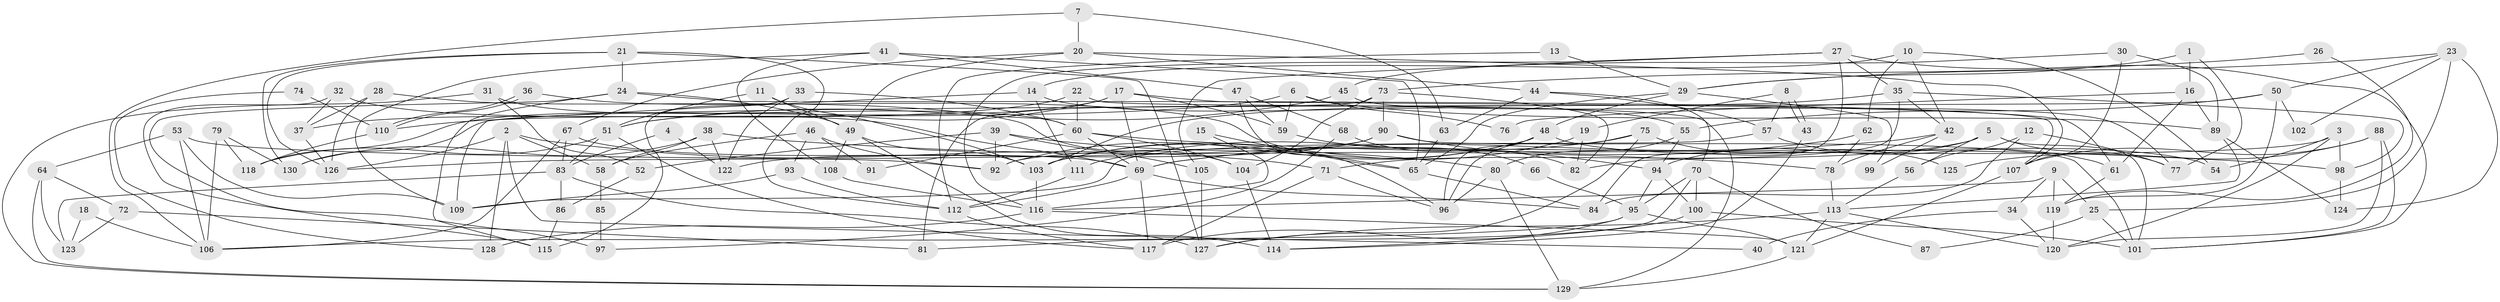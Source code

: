 // Generated by graph-tools (version 1.1) at 2025/50/03/09/25 03:50:08]
// undirected, 130 vertices, 260 edges
graph export_dot {
graph [start="1"]
  node [color=gray90,style=filled];
  1;
  2;
  3;
  4;
  5;
  6;
  7;
  8;
  9;
  10;
  11;
  12;
  13;
  14;
  15;
  16;
  17;
  18;
  19;
  20;
  21;
  22;
  23;
  24;
  25;
  26;
  27;
  28;
  29;
  30;
  31;
  32;
  33;
  34;
  35;
  36;
  37;
  38;
  39;
  40;
  41;
  42;
  43;
  44;
  45;
  46;
  47;
  48;
  49;
  50;
  51;
  52;
  53;
  54;
  55;
  56;
  57;
  58;
  59;
  60;
  61;
  62;
  63;
  64;
  65;
  66;
  67;
  68;
  69;
  70;
  71;
  72;
  73;
  74;
  75;
  76;
  77;
  78;
  79;
  80;
  81;
  82;
  83;
  84;
  85;
  86;
  87;
  88;
  89;
  90;
  91;
  92;
  93;
  94;
  95;
  96;
  97;
  98;
  99;
  100;
  101;
  102;
  103;
  104;
  105;
  106;
  107;
  108;
  109;
  110;
  111;
  112;
  113;
  114;
  115;
  116;
  117;
  118;
  119;
  120;
  121;
  122;
  123;
  124;
  125;
  126;
  127;
  128;
  129;
  130;
  1 -- 77;
  1 -- 29;
  1 -- 16;
  2 -- 126;
  2 -- 71;
  2 -- 40;
  2 -- 58;
  2 -- 128;
  3 -- 98;
  3 -- 92;
  3 -- 54;
  3 -- 120;
  4 -- 83;
  4 -- 122;
  5 -- 71;
  5 -- 94;
  5 -- 56;
  5 -- 77;
  5 -- 101;
  6 -- 89;
  6 -- 110;
  6 -- 59;
  6 -- 76;
  7 -- 106;
  7 -- 20;
  7 -- 63;
  8 -- 43;
  8 -- 43;
  8 -- 19;
  8 -- 57;
  9 -- 25;
  9 -- 116;
  9 -- 34;
  9 -- 119;
  10 -- 54;
  10 -- 42;
  10 -- 14;
  10 -- 62;
  11 -- 51;
  11 -- 49;
  11 -- 103;
  12 -- 56;
  12 -- 84;
  12 -- 77;
  13 -- 112;
  13 -- 29;
  14 -- 109;
  14 -- 55;
  14 -- 111;
  15 -- 65;
  15 -- 116;
  16 -- 89;
  16 -- 61;
  16 -- 76;
  17 -- 61;
  17 -- 69;
  17 -- 51;
  17 -- 59;
  17 -- 118;
  18 -- 123;
  18 -- 106;
  19 -- 82;
  19 -- 103;
  20 -- 67;
  20 -- 49;
  20 -- 44;
  20 -- 107;
  21 -- 24;
  21 -- 112;
  21 -- 126;
  21 -- 127;
  21 -- 130;
  22 -- 37;
  22 -- 129;
  22 -- 60;
  23 -- 124;
  23 -- 50;
  23 -- 25;
  23 -- 29;
  23 -- 102;
  24 -- 115;
  24 -- 49;
  24 -- 97;
  24 -- 107;
  25 -- 101;
  25 -- 87;
  26 -- 119;
  26 -- 73;
  27 -- 101;
  27 -- 116;
  27 -- 35;
  27 -- 84;
  27 -- 105;
  28 -- 126;
  28 -- 104;
  28 -- 37;
  29 -- 48;
  29 -- 65;
  29 -- 99;
  30 -- 45;
  30 -- 107;
  30 -- 89;
  31 -- 60;
  31 -- 129;
  31 -- 52;
  32 -- 69;
  32 -- 115;
  32 -- 37;
  33 -- 60;
  33 -- 122;
  33 -- 115;
  34 -- 120;
  34 -- 40;
  35 -- 103;
  35 -- 42;
  35 -- 82;
  35 -- 98;
  36 -- 65;
  36 -- 110;
  36 -- 110;
  37 -- 126;
  38 -- 78;
  38 -- 130;
  38 -- 58;
  38 -- 122;
  39 -- 80;
  39 -- 105;
  39 -- 52;
  39 -- 92;
  41 -- 65;
  41 -- 109;
  41 -- 47;
  41 -- 108;
  42 -- 69;
  42 -- 78;
  42 -- 99;
  43 -- 114;
  44 -- 63;
  44 -- 57;
  44 -- 70;
  45 -- 51;
  45 -- 77;
  46 -- 93;
  46 -- 58;
  46 -- 91;
  46 -- 92;
  47 -- 59;
  47 -- 68;
  47 -- 96;
  48 -- 96;
  48 -- 92;
  48 -- 54;
  48 -- 103;
  49 -- 108;
  49 -- 103;
  49 -- 114;
  50 -- 119;
  50 -- 55;
  50 -- 102;
  50 -- 130;
  51 -- 118;
  51 -- 83;
  51 -- 117;
  52 -- 86;
  53 -- 92;
  53 -- 106;
  53 -- 64;
  53 -- 109;
  55 -- 94;
  55 -- 80;
  56 -- 113;
  57 -- 61;
  57 -- 109;
  58 -- 85;
  59 -- 66;
  60 -- 69;
  60 -- 91;
  60 -- 98;
  60 -- 104;
  61 -- 119;
  62 -- 69;
  62 -- 78;
  63 -- 65;
  64 -- 123;
  64 -- 72;
  64 -- 129;
  65 -- 84;
  66 -- 95;
  67 -- 83;
  67 -- 69;
  67 -- 106;
  68 -- 82;
  68 -- 97;
  69 -- 117;
  69 -- 112;
  69 -- 84;
  70 -- 100;
  70 -- 81;
  70 -- 87;
  70 -- 95;
  71 -- 117;
  71 -- 96;
  72 -- 81;
  72 -- 123;
  73 -- 90;
  73 -- 104;
  73 -- 81;
  73 -- 82;
  74 -- 110;
  74 -- 128;
  75 -- 127;
  75 -- 96;
  75 -- 111;
  75 -- 125;
  78 -- 113;
  79 -- 106;
  79 -- 130;
  79 -- 118;
  80 -- 129;
  80 -- 96;
  83 -- 127;
  83 -- 86;
  83 -- 123;
  85 -- 97;
  86 -- 115;
  88 -- 120;
  88 -- 107;
  88 -- 101;
  88 -- 125;
  89 -- 113;
  89 -- 124;
  90 -- 101;
  90 -- 126;
  90 -- 94;
  90 -- 122;
  93 -- 109;
  93 -- 112;
  94 -- 95;
  94 -- 100;
  95 -- 121;
  95 -- 106;
  95 -- 117;
  98 -- 124;
  100 -- 101;
  100 -- 114;
  103 -- 116;
  104 -- 114;
  105 -- 127;
  107 -- 121;
  108 -- 116;
  110 -- 118;
  111 -- 112;
  112 -- 117;
  113 -- 120;
  113 -- 121;
  113 -- 127;
  116 -- 121;
  116 -- 128;
  119 -- 120;
  121 -- 129;
}
